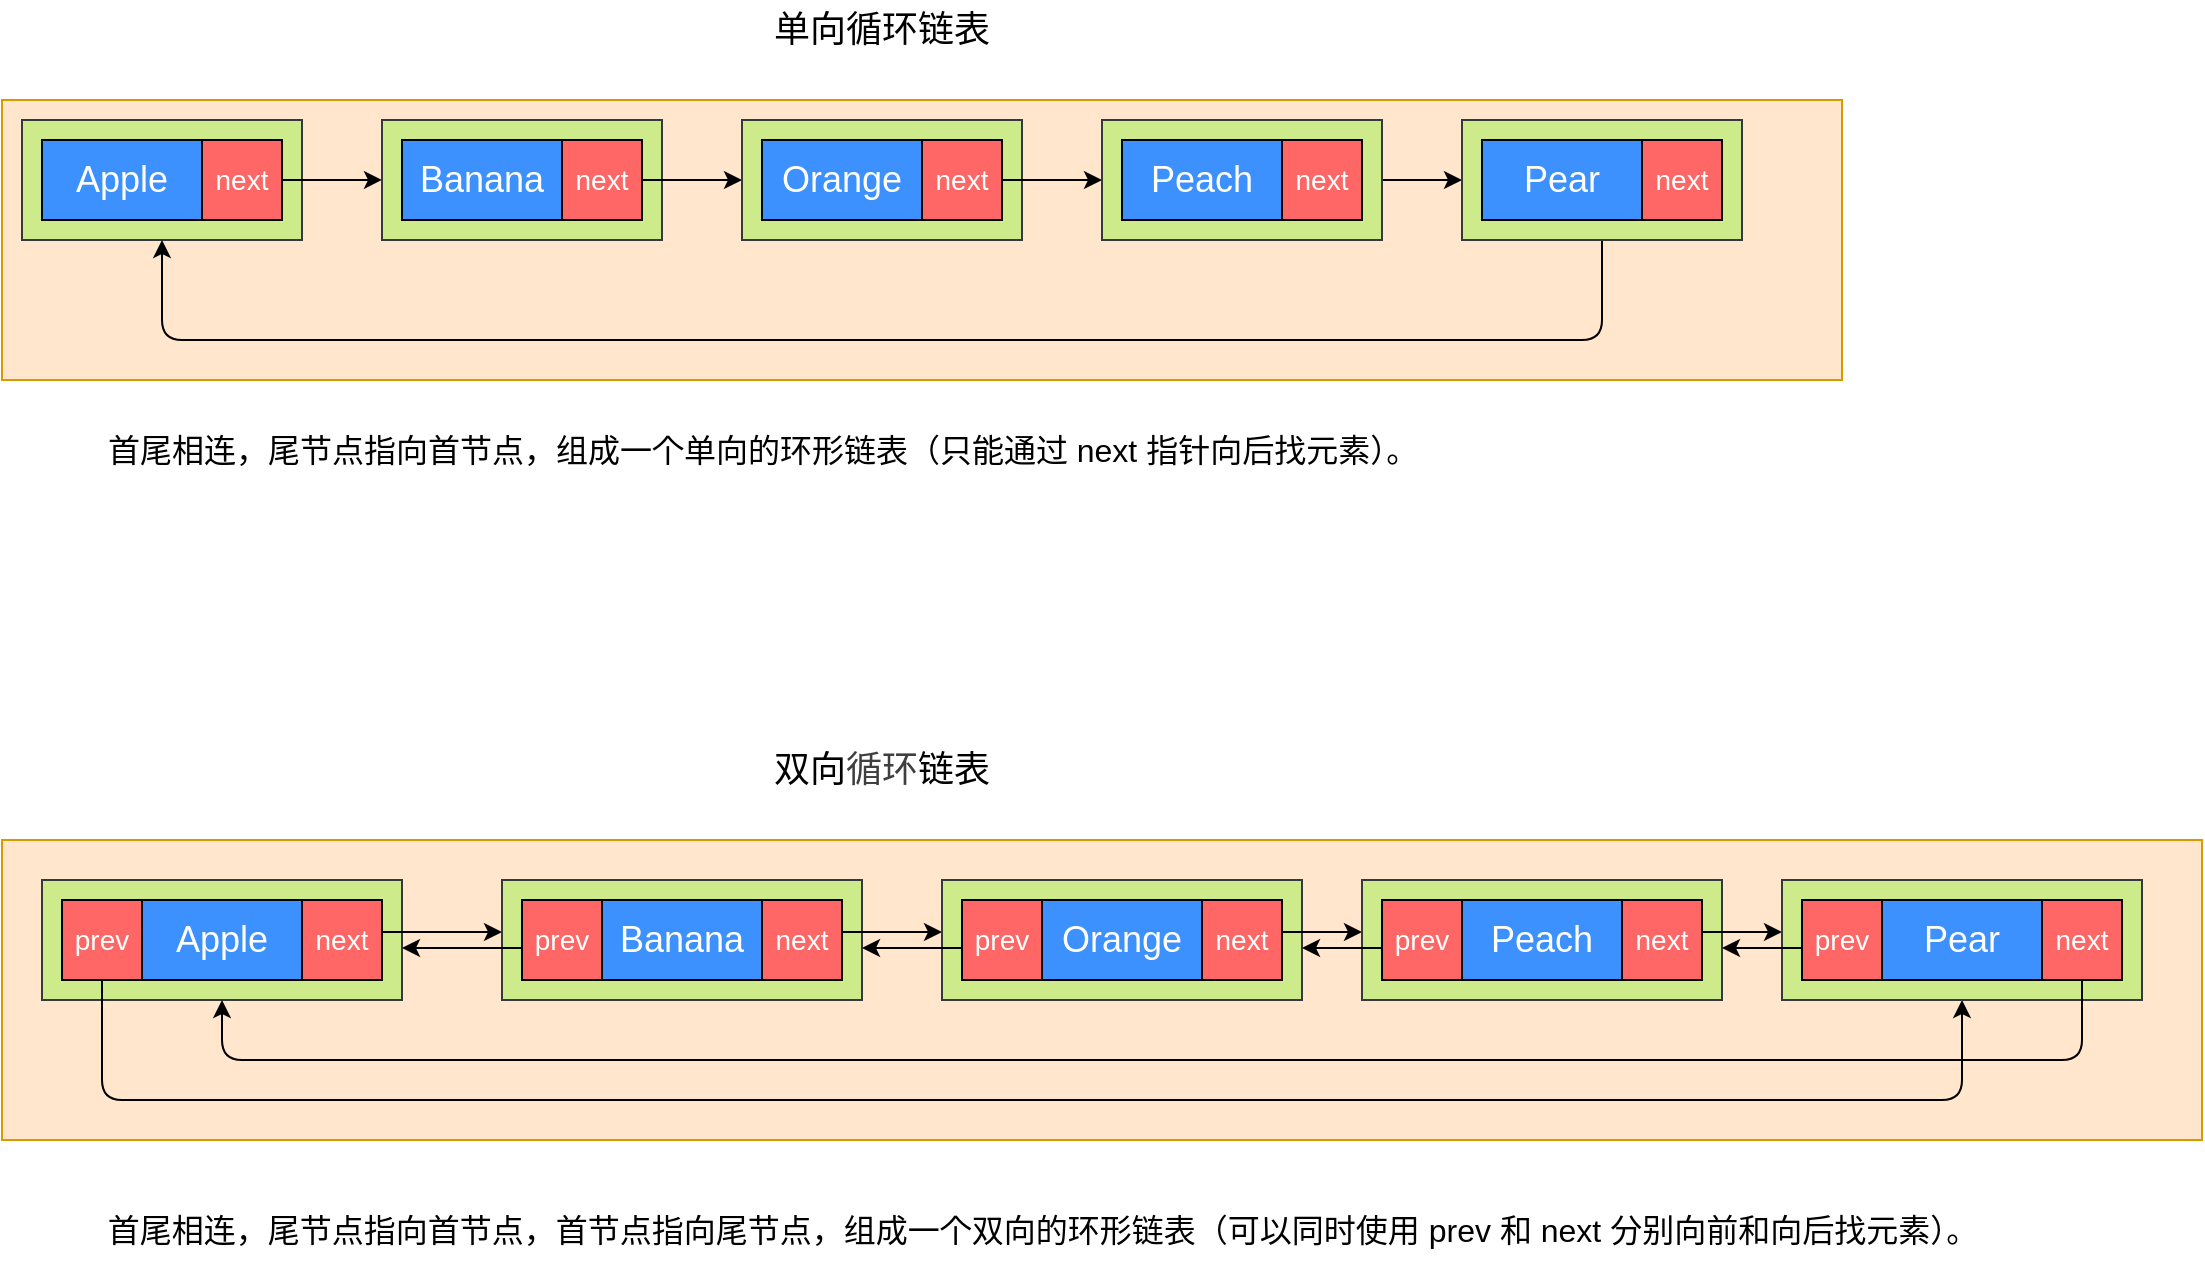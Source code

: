 <mxfile>
    <diagram id="HRile5QZGqP0JIzaSrG0" name="Page-1">
        <mxGraphModel dx="1437" dy="701" grid="1" gridSize="10" guides="1" tooltips="1" connect="1" arrows="1" fold="1" page="1" pageScale="1" pageWidth="1200" pageHeight="1920" math="0" shadow="0">
            <root>
                <mxCell id="0"/>
                <mxCell id="1" parent="0"/>
                <mxCell id="2" value="" style="rounded=0;whiteSpace=wrap;html=1;movable=1;resizable=1;rotatable=1;deletable=1;editable=1;locked=0;connectable=1;fillColor=#ffe6cc;strokeColor=#d79b00;" parent="1" vertex="1">
                    <mxGeometry x="40" y="240" width="920" height="140" as="geometry"/>
                </mxCell>
                <mxCell id="3" value="&lt;span style=&quot;font-size: 18px;&quot;&gt;单向循环链表&lt;/span&gt;" style="text;html=1;align=center;verticalAlign=middle;whiteSpace=wrap;rounded=0;" parent="1" vertex="1">
                    <mxGeometry x="425" y="190" width="110" height="30" as="geometry"/>
                </mxCell>
                <mxCell id="5" value="" style="rounded=0;whiteSpace=wrap;html=1;fillColor=#cdeb8b;strokeColor=#36393d;" parent="1" vertex="1">
                    <mxGeometry x="50" y="250" width="140" height="60" as="geometry"/>
                </mxCell>
                <mxCell id="6" value="&lt;font style=&quot;color: light-dark(rgb(255, 255, 255), rgb(237, 237, 237)); font-size: 18px;&quot;&gt;Apple&lt;/font&gt;" style="rounded=0;whiteSpace=wrap;html=1;fillColor=light-dark(#3d91ff, #ededed);" parent="1" vertex="1">
                    <mxGeometry x="60" y="260" width="80" height="40" as="geometry"/>
                </mxCell>
                <mxCell id="7" style="edgeStyle=none;html=1;exitX=1;exitY=0.5;exitDx=0;exitDy=0;" parent="1" source="8" edge="1">
                    <mxGeometry relative="1" as="geometry">
                        <mxPoint x="230" y="279.96" as="targetPoint"/>
                    </mxGeometry>
                </mxCell>
                <mxCell id="8" value="&lt;font style=&quot;color: light-dark(rgb(255, 255, 255), rgb(237, 237, 237)); font-size: 14px;&quot;&gt;next&lt;/font&gt;" style="rounded=0;whiteSpace=wrap;html=1;fillColor=#FF6666;" parent="1" vertex="1">
                    <mxGeometry x="140" y="260" width="40" height="40" as="geometry"/>
                </mxCell>
                <mxCell id="9" value="" style="rounded=0;whiteSpace=wrap;html=1;fillColor=#cdeb8b;strokeColor=#36393d;" parent="1" vertex="1">
                    <mxGeometry x="230" y="250" width="140" height="60" as="geometry"/>
                </mxCell>
                <mxCell id="10" style="edgeStyle=none;html=1;exitX=1;exitY=0.5;exitDx=0;exitDy=0;" parent="1" source="11" edge="1">
                    <mxGeometry relative="1" as="geometry">
                        <mxPoint x="410" y="280" as="targetPoint"/>
                    </mxGeometry>
                </mxCell>
                <mxCell id="11" value="&lt;font style=&quot;color: light-dark(rgb(255, 255, 255), rgb(237, 237, 237)); font-size: 14px;&quot;&gt;next&lt;/font&gt;" style="rounded=0;whiteSpace=wrap;html=1;fillColor=#FF6666;" parent="1" vertex="1">
                    <mxGeometry x="320" y="260" width="40" height="40" as="geometry"/>
                </mxCell>
                <mxCell id="12" value="&lt;font style=&quot;color: light-dark(rgb(255, 255, 255), rgb(237, 237, 237)); font-size: 18px;&quot;&gt;Banana&lt;/font&gt;" style="rounded=0;whiteSpace=wrap;html=1;fillColor=light-dark(#3d91ff, #ededed);" parent="1" vertex="1">
                    <mxGeometry x="240" y="260" width="80" height="40" as="geometry"/>
                </mxCell>
                <mxCell id="13" value="" style="rounded=0;whiteSpace=wrap;html=1;fillColor=#cdeb8b;strokeColor=#36393d;" parent="1" vertex="1">
                    <mxGeometry x="410" y="250" width="140" height="60" as="geometry"/>
                </mxCell>
                <mxCell id="14" style="edgeStyle=none;html=1;exitX=1;exitY=0.5;exitDx=0;exitDy=0;" parent="1" source="15" edge="1">
                    <mxGeometry relative="1" as="geometry">
                        <mxPoint x="590" y="280" as="targetPoint"/>
                    </mxGeometry>
                </mxCell>
                <mxCell id="15" value="&lt;font style=&quot;color: light-dark(rgb(255, 255, 255), rgb(237, 237, 237)); font-size: 14px;&quot;&gt;next&lt;/font&gt;" style="rounded=0;whiteSpace=wrap;html=1;fillColor=#FF6666;" parent="1" vertex="1">
                    <mxGeometry x="500" y="260" width="40" height="40" as="geometry"/>
                </mxCell>
                <mxCell id="16" value="&lt;font style=&quot;color: light-dark(rgb(255, 255, 255), rgb(237, 237, 237)); font-size: 18px;&quot;&gt;Orange&lt;/font&gt;" style="rounded=0;whiteSpace=wrap;html=1;fillColor=light-dark(#3d91ff, #ededed);" parent="1" vertex="1">
                    <mxGeometry x="420" y="260" width="80" height="40" as="geometry"/>
                </mxCell>
                <mxCell id="17" style="edgeStyle=none;html=1;exitX=1;exitY=0.5;exitDx=0;exitDy=0;" parent="1" source="18" edge="1">
                    <mxGeometry relative="1" as="geometry">
                        <mxPoint x="770" y="280" as="targetPoint"/>
                    </mxGeometry>
                </mxCell>
                <mxCell id="18" value="" style="rounded=0;whiteSpace=wrap;html=1;fillColor=#cdeb8b;strokeColor=#36393d;" parent="1" vertex="1">
                    <mxGeometry x="590" y="250" width="140" height="60" as="geometry"/>
                </mxCell>
                <mxCell id="19" value="&lt;font style=&quot;color: light-dark(rgb(255, 255, 255), rgb(237, 237, 237)); font-size: 14px;&quot;&gt;next&lt;/font&gt;" style="rounded=0;whiteSpace=wrap;html=1;fillColor=#FF6666;" parent="1" vertex="1">
                    <mxGeometry x="680" y="260" width="40" height="40" as="geometry"/>
                </mxCell>
                <mxCell id="20" value="&lt;font style=&quot;color: light-dark(rgb(255, 255, 255), rgb(237, 237, 237)); font-size: 18px;&quot;&gt;Peach&lt;/font&gt;" style="rounded=0;whiteSpace=wrap;html=1;fillColor=light-dark(#3d91ff, #ededed);" parent="1" vertex="1">
                    <mxGeometry x="600" y="260" width="80" height="40" as="geometry"/>
                </mxCell>
                <mxCell id="28" style="edgeStyle=elbowEdgeStyle;html=1;exitX=0.5;exitY=1;exitDx=0;exitDy=0;entryX=0.5;entryY=1;entryDx=0;entryDy=0;" parent="1" source="21" target="5" edge="1">
                    <mxGeometry relative="1" as="geometry">
                        <Array as="points">
                            <mxPoint x="480" y="360"/>
                        </Array>
                    </mxGeometry>
                </mxCell>
                <mxCell id="21" value="" style="rounded=0;whiteSpace=wrap;html=1;fillColor=#cdeb8b;strokeColor=#36393d;" parent="1" vertex="1">
                    <mxGeometry x="770" y="250" width="140" height="60" as="geometry"/>
                </mxCell>
                <mxCell id="22" value="&lt;font style=&quot;color: light-dark(rgb(255, 255, 255), rgb(237, 237, 237)); font-size: 14px;&quot;&gt;next&lt;/font&gt;" style="rounded=0;whiteSpace=wrap;html=1;fillColor=#FF6666;" parent="1" vertex="1">
                    <mxGeometry x="860" y="260" width="40" height="40" as="geometry"/>
                </mxCell>
                <mxCell id="23" value="&lt;font style=&quot;color: light-dark(rgb(255, 255, 255), rgb(237, 237, 237)); font-size: 18px;&quot;&gt;Pear&lt;/font&gt;" style="rounded=0;whiteSpace=wrap;html=1;fillColor=light-dark(#3d91ff, #ededed);" parent="1" vertex="1">
                    <mxGeometry x="780" y="260" width="80" height="40" as="geometry"/>
                </mxCell>
                <mxCell id="29" value="&lt;font style=&quot;font-size: 16px;&quot;&gt;首尾相连，尾节点指向首节点，组成一个单向的环形链表（只能通过 next 指针向后找元素）。&lt;/font&gt;" style="text;html=1;align=center;verticalAlign=middle;resizable=0;points=[];autosize=1;strokeColor=none;fillColor=none;" parent="1" vertex="1">
                    <mxGeometry x="80" y="400" width="680" height="30" as="geometry"/>
                </mxCell>
                <mxCell id="30" value="" style="rounded=0;whiteSpace=wrap;html=1;movable=1;resizable=1;rotatable=1;deletable=1;editable=1;locked=0;connectable=1;fillColor=#ffe6cc;strokeColor=#d79b00;" vertex="1" parent="1">
                    <mxGeometry x="40" y="610" width="1100" height="150" as="geometry"/>
                </mxCell>
                <mxCell id="31" value="&lt;span style=&quot;font-size: 18px;&quot;&gt;双向&lt;/span&gt;&lt;span style=&quot;color: rgb(63, 63, 63); font-size: 18px;&quot;&gt;循环&lt;/span&gt;&lt;span style=&quot;font-size: 18px;&quot;&gt;链表&lt;/span&gt;" style="text;html=1;align=center;verticalAlign=middle;whiteSpace=wrap;rounded=0;" vertex="1" parent="1">
                    <mxGeometry x="350" y="560" width="260" height="30" as="geometry"/>
                </mxCell>
                <mxCell id="32" value="" style="rounded=0;whiteSpace=wrap;html=1;fillColor=#cdeb8b;strokeColor=#36393d;" vertex="1" parent="1">
                    <mxGeometry x="60" y="630" width="180" height="60" as="geometry"/>
                </mxCell>
                <mxCell id="33" value="&lt;font style=&quot;color: light-dark(rgb(255, 255, 255), rgb(237, 237, 237)); font-size: 18px;&quot;&gt;Apple&lt;/font&gt;" style="rounded=0;whiteSpace=wrap;html=1;fillColor=light-dark(#3d91ff, #ededed);" vertex="1" parent="1">
                    <mxGeometry x="110" y="640" width="80" height="40" as="geometry"/>
                </mxCell>
                <mxCell id="34" style="edgeStyle=none;html=1;exitX=1;exitY=0.5;exitDx=0;exitDy=0;" edge="1" parent="1">
                    <mxGeometry relative="1" as="geometry">
                        <mxPoint x="290" y="656" as="targetPoint"/>
                        <mxPoint x="230" y="656" as="sourcePoint"/>
                    </mxGeometry>
                </mxCell>
                <mxCell id="35" value="&lt;font style=&quot;color: light-dark(rgb(255, 255, 255), rgb(237, 237, 237)); font-size: 14px;&quot;&gt;next&lt;/font&gt;" style="rounded=0;whiteSpace=wrap;html=1;fillColor=#FF6666;" vertex="1" parent="1">
                    <mxGeometry x="190" y="640" width="40" height="40" as="geometry"/>
                </mxCell>
                <mxCell id="67" style="edgeStyle=elbowEdgeStyle;html=1;exitX=0.5;exitY=1;exitDx=0;exitDy=0;entryX=0.5;entryY=1;entryDx=0;entryDy=0;" edge="1" parent="1" source="36" target="55">
                    <mxGeometry relative="1" as="geometry">
                        <Array as="points">
                            <mxPoint x="540" y="740"/>
                        </Array>
                    </mxGeometry>
                </mxCell>
                <mxCell id="36" value="&lt;font style=&quot;color: light-dark(rgb(255, 255, 255), rgb(237, 237, 237)); font-size: 14px;&quot;&gt;prev&lt;/font&gt;" style="rounded=0;whiteSpace=wrap;html=1;fillColor=#FF6666;" vertex="1" parent="1">
                    <mxGeometry x="70" y="640" width="40" height="40" as="geometry"/>
                </mxCell>
                <mxCell id="37" value="" style="rounded=0;whiteSpace=wrap;html=1;fillColor=#cdeb8b;strokeColor=#36393d;" vertex="1" parent="1">
                    <mxGeometry x="290" y="630" width="180" height="60" as="geometry"/>
                </mxCell>
                <mxCell id="38" value="&lt;font style=&quot;color: light-dark(rgb(255, 255, 255), rgb(237, 237, 237)); font-size: 18px;&quot;&gt;Banana&lt;/font&gt;" style="rounded=0;whiteSpace=wrap;html=1;fillColor=light-dark(#3d91ff, #ededed);" vertex="1" parent="1">
                    <mxGeometry x="340" y="640" width="80" height="40" as="geometry"/>
                </mxCell>
                <mxCell id="39" style="edgeStyle=none;html=1;exitX=1;exitY=0.5;exitDx=0;exitDy=0;" edge="1" parent="1">
                    <mxGeometry relative="1" as="geometry">
                        <mxPoint x="510" y="656" as="targetPoint"/>
                        <mxPoint x="460" y="656" as="sourcePoint"/>
                    </mxGeometry>
                </mxCell>
                <mxCell id="40" value="&lt;font style=&quot;color: light-dark(rgb(255, 255, 255), rgb(237, 237, 237)); font-size: 14px;&quot;&gt;next&lt;/font&gt;" style="rounded=0;whiteSpace=wrap;html=1;fillColor=#FF6666;" vertex="1" parent="1">
                    <mxGeometry x="420" y="640" width="40" height="40" as="geometry"/>
                </mxCell>
                <mxCell id="41" value="" style="edgeStyle=none;html=1;" edge="1" parent="1">
                    <mxGeometry relative="1" as="geometry">
                        <mxPoint x="300" y="664" as="sourcePoint"/>
                        <mxPoint x="240" y="664" as="targetPoint"/>
                    </mxGeometry>
                </mxCell>
                <mxCell id="42" value="&lt;font style=&quot;color: light-dark(rgb(255, 255, 255), rgb(237, 237, 237)); font-size: 14px;&quot;&gt;prev&lt;/font&gt;" style="rounded=0;whiteSpace=wrap;html=1;fillColor=#FF6666;" vertex="1" parent="1">
                    <mxGeometry x="300" y="640" width="40" height="40" as="geometry"/>
                </mxCell>
                <mxCell id="43" value="" style="rounded=0;whiteSpace=wrap;html=1;fillColor=#cdeb8b;strokeColor=#36393d;" vertex="1" parent="1">
                    <mxGeometry x="510" y="630" width="180" height="60" as="geometry"/>
                </mxCell>
                <mxCell id="44" value="&lt;font style=&quot;color: light-dark(rgb(255, 255, 255), rgb(237, 237, 237)); font-size: 18px;&quot;&gt;Orange&lt;/font&gt;" style="rounded=0;whiteSpace=wrap;html=1;fillColor=light-dark(#3d91ff, #ededed);" vertex="1" parent="1">
                    <mxGeometry x="560" y="640" width="80" height="40" as="geometry"/>
                </mxCell>
                <mxCell id="45" style="edgeStyle=none;html=1;exitX=1;exitY=0.5;exitDx=0;exitDy=0;" edge="1" parent="1">
                    <mxGeometry relative="1" as="geometry">
                        <mxPoint x="720" y="656" as="targetPoint"/>
                        <mxPoint x="680" y="656" as="sourcePoint"/>
                    </mxGeometry>
                </mxCell>
                <mxCell id="46" value="&lt;font style=&quot;color: light-dark(rgb(255, 255, 255), rgb(237, 237, 237)); font-size: 14px;&quot;&gt;next&lt;/font&gt;" style="rounded=0;whiteSpace=wrap;html=1;fillColor=#FF6666;" vertex="1" parent="1">
                    <mxGeometry x="640" y="640" width="40" height="40" as="geometry"/>
                </mxCell>
                <mxCell id="47" style="edgeStyle=none;html=1;exitX=0;exitY=0.5;exitDx=0;exitDy=0;" edge="1" parent="1">
                    <mxGeometry relative="1" as="geometry">
                        <mxPoint x="470" y="664" as="targetPoint"/>
                        <mxPoint x="520" y="664" as="sourcePoint"/>
                    </mxGeometry>
                </mxCell>
                <mxCell id="48" value="&lt;font style=&quot;color: light-dark(rgb(255, 255, 255), rgb(237, 237, 237)); font-size: 14px;&quot;&gt;prev&lt;/font&gt;" style="rounded=0;whiteSpace=wrap;html=1;fillColor=#FF6666;" vertex="1" parent="1">
                    <mxGeometry x="520" y="640" width="40" height="40" as="geometry"/>
                </mxCell>
                <mxCell id="49" value="" style="rounded=0;whiteSpace=wrap;html=1;fillColor=#cdeb8b;strokeColor=#36393d;" vertex="1" parent="1">
                    <mxGeometry x="720" y="630" width="180" height="60" as="geometry"/>
                </mxCell>
                <mxCell id="50" value="&lt;font style=&quot;color: light-dark(rgb(255, 255, 255), rgb(237, 237, 237)); font-size: 18px;&quot;&gt;Peach&lt;/font&gt;" style="rounded=0;whiteSpace=wrap;html=1;fillColor=light-dark(#3d91ff, #ededed);" vertex="1" parent="1">
                    <mxGeometry x="770" y="640" width="80" height="40" as="geometry"/>
                </mxCell>
                <mxCell id="51" style="edgeStyle=none;html=1;exitX=1;exitY=0.5;exitDx=0;exitDy=0;entryX=0;entryY=0.5;entryDx=0;entryDy=0;" edge="1" parent="1">
                    <mxGeometry relative="1" as="geometry">
                        <mxPoint x="890" y="656" as="sourcePoint"/>
                        <mxPoint x="930" y="656" as="targetPoint"/>
                    </mxGeometry>
                </mxCell>
                <mxCell id="52" value="&lt;font style=&quot;color: light-dark(rgb(255, 255, 255), rgb(237, 237, 237)); font-size: 14px;&quot;&gt;next&lt;/font&gt;" style="rounded=0;whiteSpace=wrap;html=1;fillColor=#FF6666;" vertex="1" parent="1">
                    <mxGeometry x="850" y="640" width="40" height="40" as="geometry"/>
                </mxCell>
                <mxCell id="53" style="edgeStyle=none;html=1;exitX=0;exitY=0.5;exitDx=0;exitDy=0;entryX=1;entryY=0.5;entryDx=0;entryDy=0;" edge="1" parent="1">
                    <mxGeometry relative="1" as="geometry">
                        <mxPoint x="730" y="664" as="sourcePoint"/>
                        <mxPoint x="690" y="664" as="targetPoint"/>
                    </mxGeometry>
                </mxCell>
                <mxCell id="54" value="&lt;font style=&quot;color: light-dark(rgb(255, 255, 255), rgb(237, 237, 237)); font-size: 14px;&quot;&gt;prev&lt;/font&gt;" style="rounded=0;whiteSpace=wrap;html=1;fillColor=#FF6666;" vertex="1" parent="1">
                    <mxGeometry x="730" y="640" width="40" height="40" as="geometry"/>
                </mxCell>
                <mxCell id="55" value="" style="rounded=0;whiteSpace=wrap;html=1;fillColor=#cdeb8b;strokeColor=#36393d;" vertex="1" parent="1">
                    <mxGeometry x="930" y="630" width="180" height="60" as="geometry"/>
                </mxCell>
                <mxCell id="56" value="&lt;font style=&quot;color: light-dark(rgb(255, 255, 255), rgb(237, 237, 237)); font-size: 18px;&quot;&gt;Pear&lt;/font&gt;" style="rounded=0;whiteSpace=wrap;html=1;fillColor=light-dark(#3d91ff, #ededed);" vertex="1" parent="1">
                    <mxGeometry x="980" y="640" width="80" height="40" as="geometry"/>
                </mxCell>
                <mxCell id="66" style="edgeStyle=elbowEdgeStyle;html=1;exitX=0.5;exitY=1;exitDx=0;exitDy=0;entryX=0.5;entryY=1;entryDx=0;entryDy=0;" edge="1" parent="1" source="57" target="32">
                    <mxGeometry relative="1" as="geometry">
                        <Array as="points">
                            <mxPoint x="615" y="720"/>
                        </Array>
                    </mxGeometry>
                </mxCell>
                <mxCell id="57" value="&lt;font style=&quot;color: light-dark(rgb(255, 255, 255), rgb(237, 237, 237)); font-size: 14px;&quot;&gt;next&lt;/font&gt;" style="rounded=0;whiteSpace=wrap;html=1;fillColor=#FF6666;" vertex="1" parent="1">
                    <mxGeometry x="1060" y="640" width="40" height="40" as="geometry"/>
                </mxCell>
                <mxCell id="58" style="edgeStyle=none;html=1;exitX=0;exitY=0.5;exitDx=0;exitDy=0;" edge="1" parent="1">
                    <mxGeometry relative="1" as="geometry">
                        <mxPoint x="900" y="664" as="targetPoint"/>
                        <mxPoint x="940" y="664" as="sourcePoint"/>
                    </mxGeometry>
                </mxCell>
                <mxCell id="59" value="&lt;font style=&quot;color: light-dark(rgb(255, 255, 255), rgb(237, 237, 237)); font-size: 14px;&quot;&gt;prev&lt;/font&gt;" style="rounded=0;whiteSpace=wrap;html=1;fillColor=#FF6666;" vertex="1" parent="1">
                    <mxGeometry x="940" y="640" width="40" height="40" as="geometry"/>
                </mxCell>
                <mxCell id="68" value="&lt;font style=&quot;font-size: 16px;&quot;&gt;首尾相连，尾节点指向首节点，首节点指向尾节点，组成一个双向的环形链表（可以同时使用 prev 和 next 分别向前和向后找元素）。&lt;/font&gt;" style="text;html=1;align=center;verticalAlign=middle;resizable=0;points=[];autosize=1;strokeColor=none;fillColor=none;" vertex="1" parent="1">
                    <mxGeometry x="80" y="790" width="960" height="30" as="geometry"/>
                </mxCell>
            </root>
        </mxGraphModel>
    </diagram>
</mxfile>